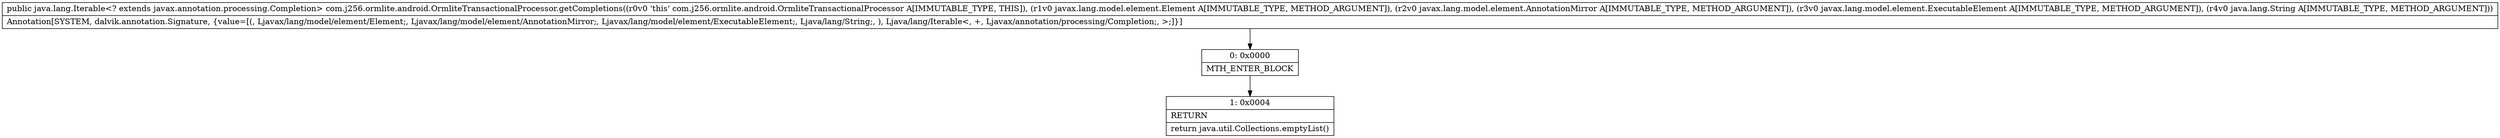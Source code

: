 digraph "CFG forcom.j256.ormlite.android.OrmliteTransactionalProcessor.getCompletions(Ljavax\/lang\/model\/element\/Element;Ljavax\/lang\/model\/element\/AnnotationMirror;Ljavax\/lang\/model\/element\/ExecutableElement;Ljava\/lang\/String;)Ljava\/lang\/Iterable;" {
Node_0 [shape=record,label="{0\:\ 0x0000|MTH_ENTER_BLOCK\l}"];
Node_1 [shape=record,label="{1\:\ 0x0004|RETURN\l|return java.util.Collections.emptyList()\l}"];
MethodNode[shape=record,label="{public java.lang.Iterable\<? extends javax.annotation.processing.Completion\> com.j256.ormlite.android.OrmliteTransactionalProcessor.getCompletions((r0v0 'this' com.j256.ormlite.android.OrmliteTransactionalProcessor A[IMMUTABLE_TYPE, THIS]), (r1v0 javax.lang.model.element.Element A[IMMUTABLE_TYPE, METHOD_ARGUMENT]), (r2v0 javax.lang.model.element.AnnotationMirror A[IMMUTABLE_TYPE, METHOD_ARGUMENT]), (r3v0 javax.lang.model.element.ExecutableElement A[IMMUTABLE_TYPE, METHOD_ARGUMENT]), (r4v0 java.lang.String A[IMMUTABLE_TYPE, METHOD_ARGUMENT]))  | Annotation[SYSTEM, dalvik.annotation.Signature, \{value=[(, Ljavax\/lang\/model\/element\/Element;, Ljavax\/lang\/model\/element\/AnnotationMirror;, Ljavax\/lang\/model\/element\/ExecutableElement;, Ljava\/lang\/String;, ), Ljava\/lang\/Iterable\<, +, Ljavax\/annotation\/processing\/Completion;, \>;]\}]\l}"];
MethodNode -> Node_0;
Node_0 -> Node_1;
}

